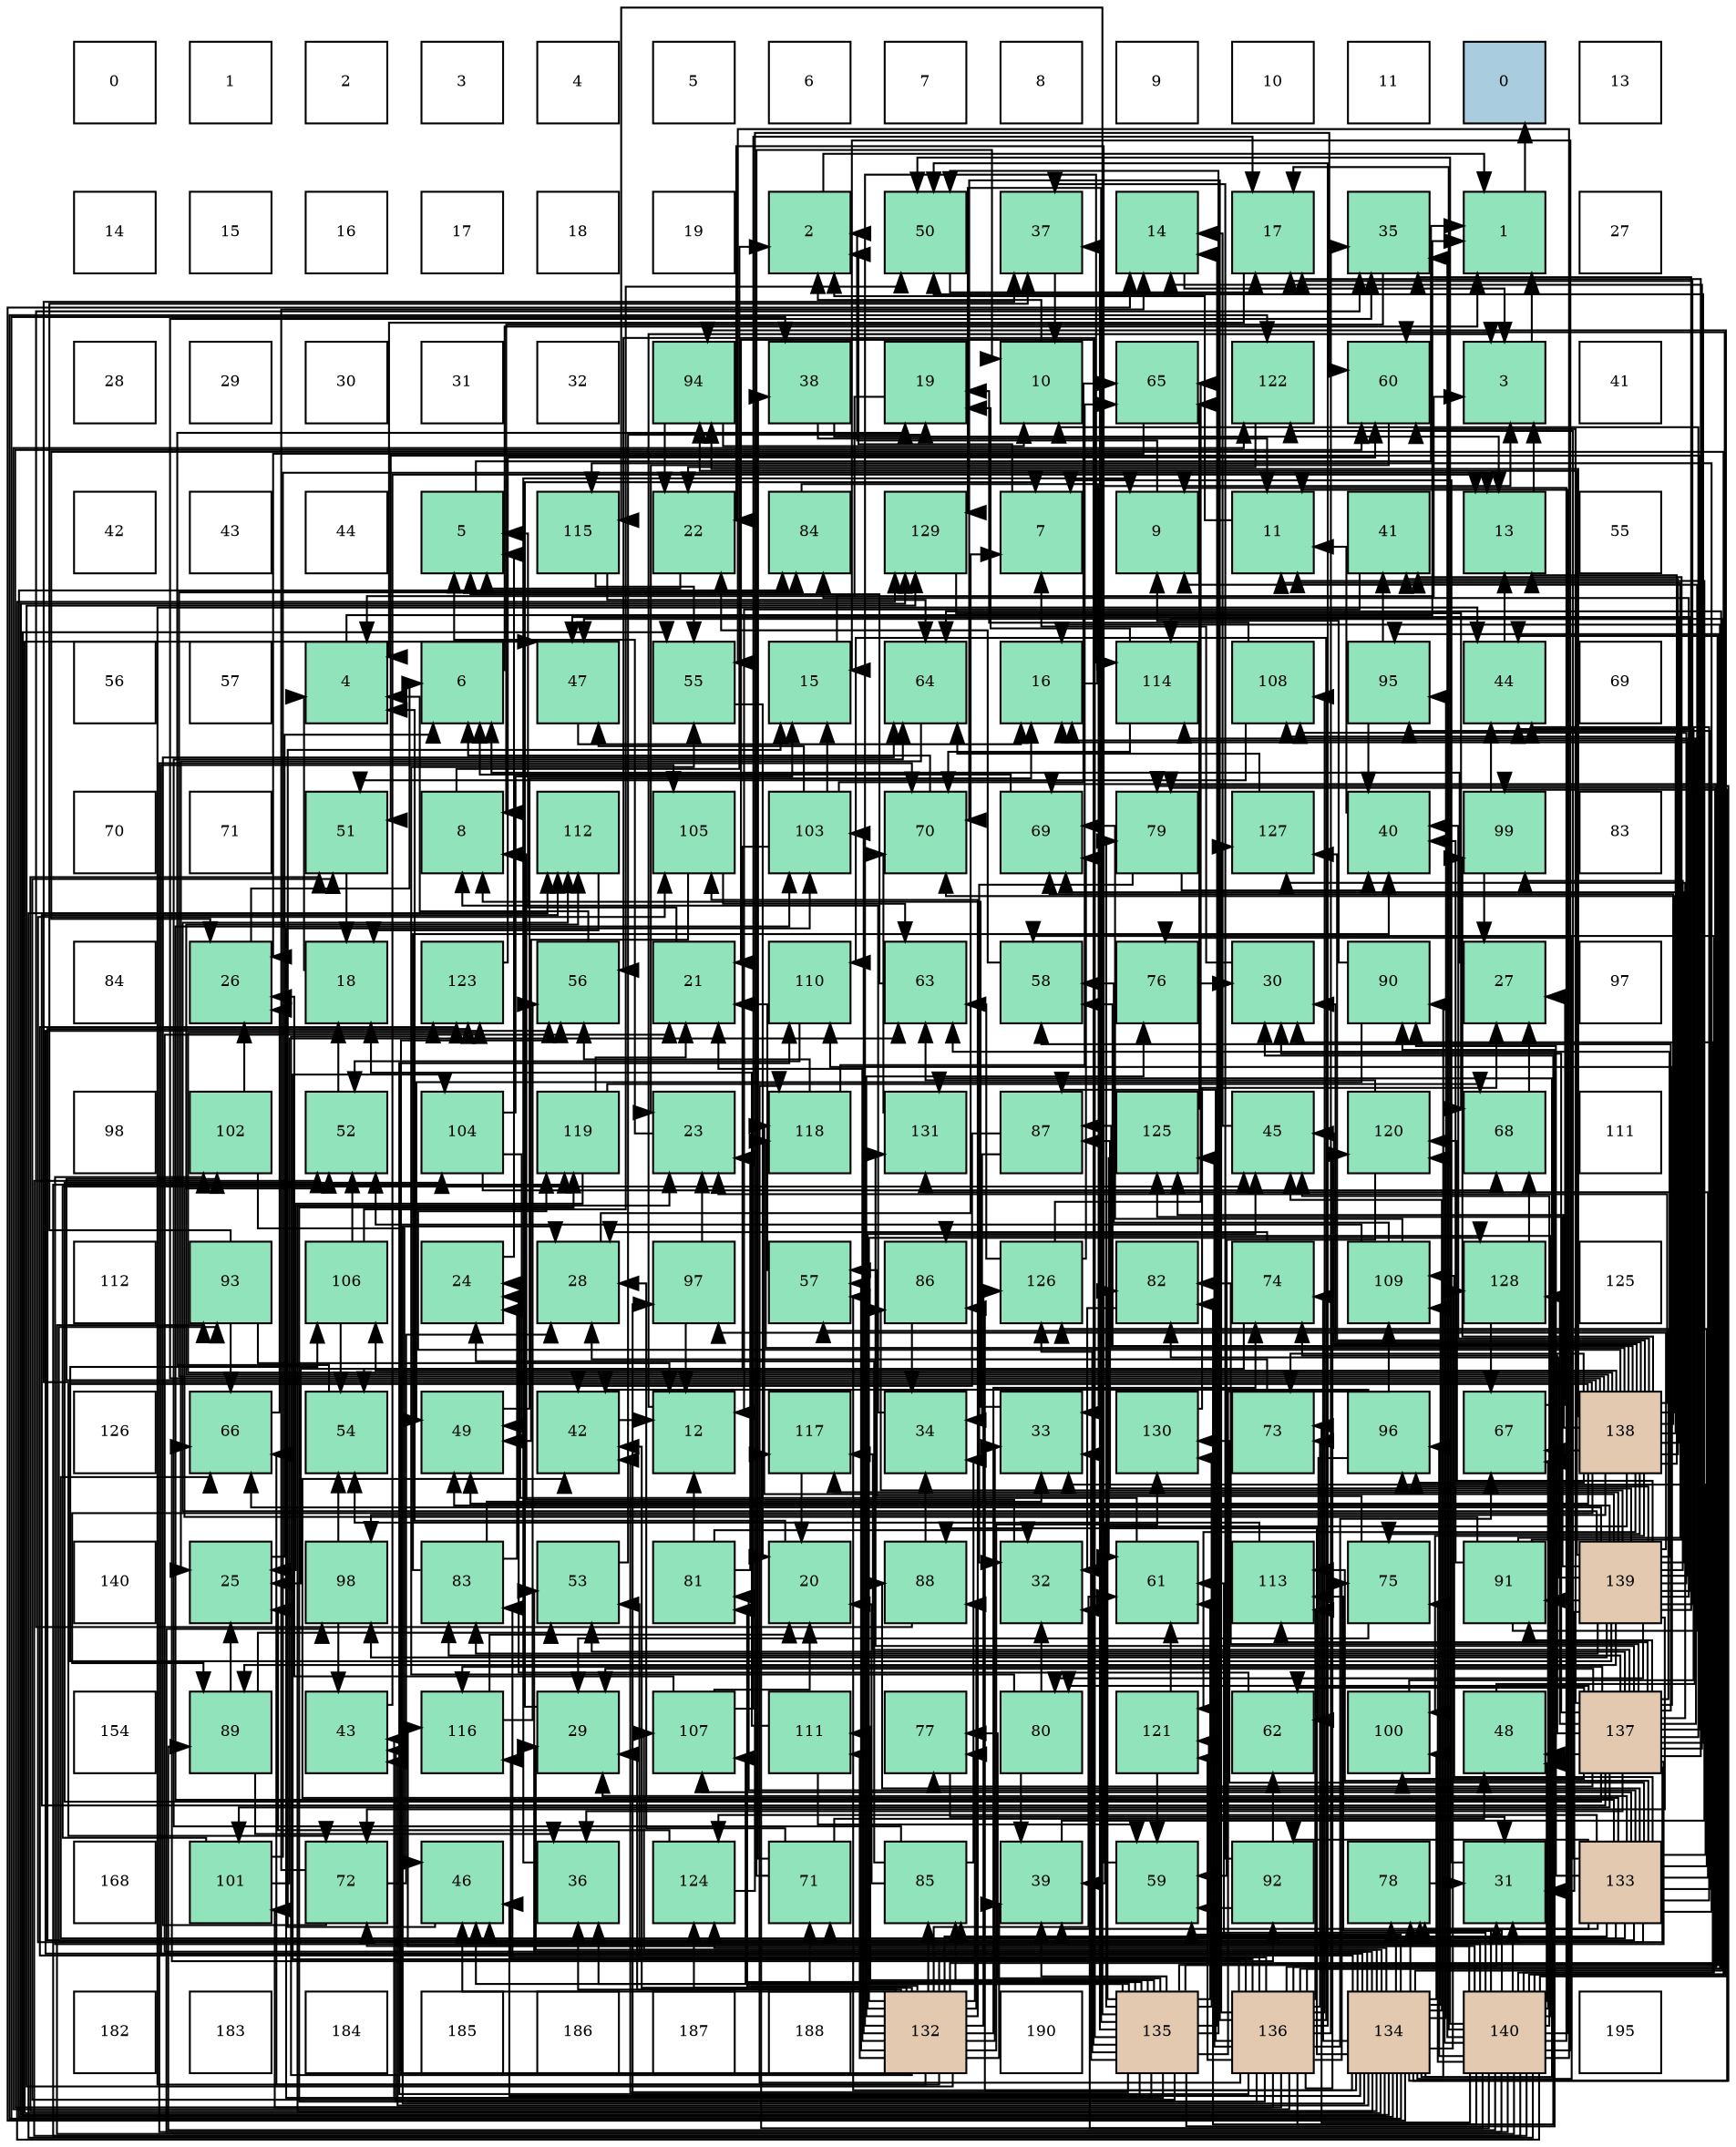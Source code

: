 digraph layout{
 rankdir=TB;
 splines=ortho;
 node [style=filled shape=square fixedsize=true width=0.6];
0[label="0", fontsize=8, fillcolor="#ffffff"];
1[label="1", fontsize=8, fillcolor="#ffffff"];
2[label="2", fontsize=8, fillcolor="#ffffff"];
3[label="3", fontsize=8, fillcolor="#ffffff"];
4[label="4", fontsize=8, fillcolor="#ffffff"];
5[label="5", fontsize=8, fillcolor="#ffffff"];
6[label="6", fontsize=8, fillcolor="#ffffff"];
7[label="7", fontsize=8, fillcolor="#ffffff"];
8[label="8", fontsize=8, fillcolor="#ffffff"];
9[label="9", fontsize=8, fillcolor="#ffffff"];
10[label="10", fontsize=8, fillcolor="#ffffff"];
11[label="11", fontsize=8, fillcolor="#ffffff"];
12[label="0", fontsize=8, fillcolor="#a9ccde"];
13[label="13", fontsize=8, fillcolor="#ffffff"];
14[label="14", fontsize=8, fillcolor="#ffffff"];
15[label="15", fontsize=8, fillcolor="#ffffff"];
16[label="16", fontsize=8, fillcolor="#ffffff"];
17[label="17", fontsize=8, fillcolor="#ffffff"];
18[label="18", fontsize=8, fillcolor="#ffffff"];
19[label="19", fontsize=8, fillcolor="#ffffff"];
20[label="2", fontsize=8, fillcolor="#91e3bb"];
21[label="50", fontsize=8, fillcolor="#91e3bb"];
22[label="37", fontsize=8, fillcolor="#91e3bb"];
23[label="14", fontsize=8, fillcolor="#91e3bb"];
24[label="17", fontsize=8, fillcolor="#91e3bb"];
25[label="35", fontsize=8, fillcolor="#91e3bb"];
26[label="1", fontsize=8, fillcolor="#91e3bb"];
27[label="27", fontsize=8, fillcolor="#ffffff"];
28[label="28", fontsize=8, fillcolor="#ffffff"];
29[label="29", fontsize=8, fillcolor="#ffffff"];
30[label="30", fontsize=8, fillcolor="#ffffff"];
31[label="31", fontsize=8, fillcolor="#ffffff"];
32[label="32", fontsize=8, fillcolor="#ffffff"];
33[label="94", fontsize=8, fillcolor="#91e3bb"];
34[label="38", fontsize=8, fillcolor="#91e3bb"];
35[label="19", fontsize=8, fillcolor="#91e3bb"];
36[label="10", fontsize=8, fillcolor="#91e3bb"];
37[label="65", fontsize=8, fillcolor="#91e3bb"];
38[label="122", fontsize=8, fillcolor="#91e3bb"];
39[label="60", fontsize=8, fillcolor="#91e3bb"];
40[label="3", fontsize=8, fillcolor="#91e3bb"];
41[label="41", fontsize=8, fillcolor="#ffffff"];
42[label="42", fontsize=8, fillcolor="#ffffff"];
43[label="43", fontsize=8, fillcolor="#ffffff"];
44[label="44", fontsize=8, fillcolor="#ffffff"];
45[label="5", fontsize=8, fillcolor="#91e3bb"];
46[label="115", fontsize=8, fillcolor="#91e3bb"];
47[label="22", fontsize=8, fillcolor="#91e3bb"];
48[label="84", fontsize=8, fillcolor="#91e3bb"];
49[label="129", fontsize=8, fillcolor="#91e3bb"];
50[label="7", fontsize=8, fillcolor="#91e3bb"];
51[label="9", fontsize=8, fillcolor="#91e3bb"];
52[label="11", fontsize=8, fillcolor="#91e3bb"];
53[label="41", fontsize=8, fillcolor="#91e3bb"];
54[label="13", fontsize=8, fillcolor="#91e3bb"];
55[label="55", fontsize=8, fillcolor="#ffffff"];
56[label="56", fontsize=8, fillcolor="#ffffff"];
57[label="57", fontsize=8, fillcolor="#ffffff"];
58[label="4", fontsize=8, fillcolor="#91e3bb"];
59[label="6", fontsize=8, fillcolor="#91e3bb"];
60[label="47", fontsize=8, fillcolor="#91e3bb"];
61[label="55", fontsize=8, fillcolor="#91e3bb"];
62[label="15", fontsize=8, fillcolor="#91e3bb"];
63[label="64", fontsize=8, fillcolor="#91e3bb"];
64[label="16", fontsize=8, fillcolor="#91e3bb"];
65[label="114", fontsize=8, fillcolor="#91e3bb"];
66[label="108", fontsize=8, fillcolor="#91e3bb"];
67[label="95", fontsize=8, fillcolor="#91e3bb"];
68[label="44", fontsize=8, fillcolor="#91e3bb"];
69[label="69", fontsize=8, fillcolor="#ffffff"];
70[label="70", fontsize=8, fillcolor="#ffffff"];
71[label="71", fontsize=8, fillcolor="#ffffff"];
72[label="51", fontsize=8, fillcolor="#91e3bb"];
73[label="8", fontsize=8, fillcolor="#91e3bb"];
74[label="112", fontsize=8, fillcolor="#91e3bb"];
75[label="105", fontsize=8, fillcolor="#91e3bb"];
76[label="103", fontsize=8, fillcolor="#91e3bb"];
77[label="70", fontsize=8, fillcolor="#91e3bb"];
78[label="69", fontsize=8, fillcolor="#91e3bb"];
79[label="79", fontsize=8, fillcolor="#91e3bb"];
80[label="127", fontsize=8, fillcolor="#91e3bb"];
81[label="40", fontsize=8, fillcolor="#91e3bb"];
82[label="99", fontsize=8, fillcolor="#91e3bb"];
83[label="83", fontsize=8, fillcolor="#ffffff"];
84[label="84", fontsize=8, fillcolor="#ffffff"];
85[label="26", fontsize=8, fillcolor="#91e3bb"];
86[label="18", fontsize=8, fillcolor="#91e3bb"];
87[label="123", fontsize=8, fillcolor="#91e3bb"];
88[label="56", fontsize=8, fillcolor="#91e3bb"];
89[label="21", fontsize=8, fillcolor="#91e3bb"];
90[label="110", fontsize=8, fillcolor="#91e3bb"];
91[label="63", fontsize=8, fillcolor="#91e3bb"];
92[label="58", fontsize=8, fillcolor="#91e3bb"];
93[label="76", fontsize=8, fillcolor="#91e3bb"];
94[label="30", fontsize=8, fillcolor="#91e3bb"];
95[label="90", fontsize=8, fillcolor="#91e3bb"];
96[label="27", fontsize=8, fillcolor="#91e3bb"];
97[label="97", fontsize=8, fillcolor="#ffffff"];
98[label="98", fontsize=8, fillcolor="#ffffff"];
99[label="102", fontsize=8, fillcolor="#91e3bb"];
100[label="52", fontsize=8, fillcolor="#91e3bb"];
101[label="104", fontsize=8, fillcolor="#91e3bb"];
102[label="119", fontsize=8, fillcolor="#91e3bb"];
103[label="23", fontsize=8, fillcolor="#91e3bb"];
104[label="118", fontsize=8, fillcolor="#91e3bb"];
105[label="131", fontsize=8, fillcolor="#91e3bb"];
106[label="87", fontsize=8, fillcolor="#91e3bb"];
107[label="125", fontsize=8, fillcolor="#91e3bb"];
108[label="45", fontsize=8, fillcolor="#91e3bb"];
109[label="120", fontsize=8, fillcolor="#91e3bb"];
110[label="68", fontsize=8, fillcolor="#91e3bb"];
111[label="111", fontsize=8, fillcolor="#ffffff"];
112[label="112", fontsize=8, fillcolor="#ffffff"];
113[label="93", fontsize=8, fillcolor="#91e3bb"];
114[label="106", fontsize=8, fillcolor="#91e3bb"];
115[label="24", fontsize=8, fillcolor="#91e3bb"];
116[label="28", fontsize=8, fillcolor="#91e3bb"];
117[label="97", fontsize=8, fillcolor="#91e3bb"];
118[label="57", fontsize=8, fillcolor="#91e3bb"];
119[label="86", fontsize=8, fillcolor="#91e3bb"];
120[label="126", fontsize=8, fillcolor="#91e3bb"];
121[label="82", fontsize=8, fillcolor="#91e3bb"];
122[label="74", fontsize=8, fillcolor="#91e3bb"];
123[label="109", fontsize=8, fillcolor="#91e3bb"];
124[label="128", fontsize=8, fillcolor="#91e3bb"];
125[label="125", fontsize=8, fillcolor="#ffffff"];
126[label="126", fontsize=8, fillcolor="#ffffff"];
127[label="66", fontsize=8, fillcolor="#91e3bb"];
128[label="54", fontsize=8, fillcolor="#91e3bb"];
129[label="49", fontsize=8, fillcolor="#91e3bb"];
130[label="42", fontsize=8, fillcolor="#91e3bb"];
131[label="12", fontsize=8, fillcolor="#91e3bb"];
132[label="117", fontsize=8, fillcolor="#91e3bb"];
133[label="34", fontsize=8, fillcolor="#91e3bb"];
134[label="33", fontsize=8, fillcolor="#91e3bb"];
135[label="130", fontsize=8, fillcolor="#91e3bb"];
136[label="73", fontsize=8, fillcolor="#91e3bb"];
137[label="96", fontsize=8, fillcolor="#91e3bb"];
138[label="67", fontsize=8, fillcolor="#91e3bb"];
139[label="138", fontsize=8, fillcolor="#e3c9af"];
140[label="140", fontsize=8, fillcolor="#ffffff"];
141[label="25", fontsize=8, fillcolor="#91e3bb"];
142[label="98", fontsize=8, fillcolor="#91e3bb"];
143[label="83", fontsize=8, fillcolor="#91e3bb"];
144[label="53", fontsize=8, fillcolor="#91e3bb"];
145[label="81", fontsize=8, fillcolor="#91e3bb"];
146[label="20", fontsize=8, fillcolor="#91e3bb"];
147[label="88", fontsize=8, fillcolor="#91e3bb"];
148[label="32", fontsize=8, fillcolor="#91e3bb"];
149[label="61", fontsize=8, fillcolor="#91e3bb"];
150[label="113", fontsize=8, fillcolor="#91e3bb"];
151[label="75", fontsize=8, fillcolor="#91e3bb"];
152[label="91", fontsize=8, fillcolor="#91e3bb"];
153[label="139", fontsize=8, fillcolor="#e3c9af"];
154[label="154", fontsize=8, fillcolor="#ffffff"];
155[label="89", fontsize=8, fillcolor="#91e3bb"];
156[label="43", fontsize=8, fillcolor="#91e3bb"];
157[label="116", fontsize=8, fillcolor="#91e3bb"];
158[label="29", fontsize=8, fillcolor="#91e3bb"];
159[label="107", fontsize=8, fillcolor="#91e3bb"];
160[label="111", fontsize=8, fillcolor="#91e3bb"];
161[label="77", fontsize=8, fillcolor="#91e3bb"];
162[label="80", fontsize=8, fillcolor="#91e3bb"];
163[label="121", fontsize=8, fillcolor="#91e3bb"];
164[label="62", fontsize=8, fillcolor="#91e3bb"];
165[label="100", fontsize=8, fillcolor="#91e3bb"];
166[label="48", fontsize=8, fillcolor="#91e3bb"];
167[label="137", fontsize=8, fillcolor="#e3c9af"];
168[label="168", fontsize=8, fillcolor="#ffffff"];
169[label="101", fontsize=8, fillcolor="#91e3bb"];
170[label="72", fontsize=8, fillcolor="#91e3bb"];
171[label="46", fontsize=8, fillcolor="#91e3bb"];
172[label="36", fontsize=8, fillcolor="#91e3bb"];
173[label="124", fontsize=8, fillcolor="#91e3bb"];
174[label="71", fontsize=8, fillcolor="#91e3bb"];
175[label="85", fontsize=8, fillcolor="#91e3bb"];
176[label="39", fontsize=8, fillcolor="#91e3bb"];
177[label="59", fontsize=8, fillcolor="#91e3bb"];
178[label="92", fontsize=8, fillcolor="#91e3bb"];
179[label="78", fontsize=8, fillcolor="#91e3bb"];
180[label="31", fontsize=8, fillcolor="#91e3bb"];
181[label="133", fontsize=8, fillcolor="#e3c9af"];
182[label="182", fontsize=8, fillcolor="#ffffff"];
183[label="183", fontsize=8, fillcolor="#ffffff"];
184[label="184", fontsize=8, fillcolor="#ffffff"];
185[label="185", fontsize=8, fillcolor="#ffffff"];
186[label="186", fontsize=8, fillcolor="#ffffff"];
187[label="187", fontsize=8, fillcolor="#ffffff"];
188[label="188", fontsize=8, fillcolor="#ffffff"];
189[label="132", fontsize=8, fillcolor="#e3c9af"];
190[label="190", fontsize=8, fillcolor="#ffffff"];
191[label="135", fontsize=8, fillcolor="#e3c9af"];
192[label="136", fontsize=8, fillcolor="#e3c9af"];
193[label="134", fontsize=8, fillcolor="#e3c9af"];
194[label="140", fontsize=8, fillcolor="#e3c9af"];
195[label="195", fontsize=8, fillcolor="#ffffff"];
edge [constraint=false, style=vis];26 -> 12;
20 -> 26;
40 -> 26;
58 -> 26;
45 -> 26;
59 -> 26;
50 -> 20;
73 -> 20;
51 -> 20;
36 -> 20;
52 -> 20;
131 -> 40;
54 -> 40;
23 -> 40;
62 -> 40;
64 -> 40;
24 -> 58;
86 -> 58;
35 -> 58;
146 -> 58;
89 -> 45;
47 -> 45;
103 -> 45;
115 -> 45;
141 -> 59;
85 -> 59;
96 -> 59;
116 -> 50;
158 -> 50;
94 -> 50;
180 -> 50;
148 -> 73;
134 -> 73;
133 -> 73;
25 -> 73;
172 -> 51;
22 -> 36;
34 -> 52;
34 -> 54;
176 -> 52;
81 -> 52;
53 -> 131;
130 -> 131;
156 -> 54;
68 -> 54;
108 -> 23;
171 -> 62;
60 -> 64;
166 -> 64;
129 -> 64;
21 -> 24;
72 -> 86;
100 -> 86;
144 -> 35;
128 -> 35;
61 -> 146;
88 -> 58;
118 -> 89;
92 -> 47;
177 -> 47;
39 -> 103;
149 -> 115;
164 -> 115;
91 -> 45;
63 -> 141;
37 -> 85;
127 -> 85;
138 -> 96;
110 -> 96;
78 -> 59;
77 -> 59;
174 -> 36;
174 -> 116;
174 -> 34;
174 -> 166;
170 -> 23;
170 -> 116;
170 -> 63;
136 -> 116;
122 -> 141;
122 -> 116;
151 -> 158;
151 -> 118;
93 -> 94;
161 -> 180;
179 -> 180;
79 -> 148;
79 -> 81;
162 -> 148;
162 -> 176;
162 -> 61;
145 -> 131;
145 -> 103;
145 -> 148;
121 -> 148;
143 -> 115;
143 -> 134;
143 -> 81;
48 -> 134;
175 -> 146;
175 -> 115;
175 -> 133;
175 -> 63;
119 -> 133;
106 -> 133;
106 -> 130;
147 -> 133;
147 -> 25;
155 -> 141;
155 -> 172;
155 -> 144;
95 -> 51;
95 -> 129;
152 -> 51;
152 -> 52;
152 -> 81;
152 -> 53;
152 -> 100;
178 -> 22;
178 -> 177;
178 -> 164;
113 -> 131;
113 -> 22;
113 -> 127;
33 -> 36;
33 -> 47;
67 -> 81;
67 -> 53;
137 -> 130;
137 -> 164;
117 -> 131;
117 -> 103;
142 -> 156;
142 -> 128;
82 -> 96;
82 -> 68;
165 -> 68;
169 -> 54;
169 -> 108;
169 -> 91;
99 -> 85;
99 -> 171;
76 -> 62;
76 -> 60;
76 -> 128;
76 -> 37;
101 -> 62;
101 -> 129;
101 -> 110;
75 -> 129;
75 -> 91;
114 -> 21;
114 -> 100;
114 -> 128;
159 -> 24;
159 -> 146;
159 -> 85;
66 -> 35;
66 -> 72;
123 -> 100;
123 -> 92;
123 -> 78;
90 -> 100;
160 -> 86;
160 -> 177;
74 -> 86;
150 -> 128;
65 -> 35;
65 -> 77;
46 -> 61;
46 -> 63;
157 -> 146;
157 -> 88;
132 -> 146;
104 -> 88;
104 -> 37;
102 -> 89;
102 -> 141;
102 -> 110;
109 -> 177;
109 -> 91;
163 -> 177;
163 -> 149;
38 -> 47;
87 -> 39;
173 -> 141;
173 -> 39;
107 -> 149;
107 -> 37;
120 -> 91;
120 -> 37;
120 -> 78;
80 -> 63;
124 -> 138;
124 -> 110;
49 -> 110;
135 -> 96;
105 -> 77;
189 -> 89;
189 -> 158;
189 -> 134;
189 -> 172;
189 -> 176;
189 -> 130;
189 -> 68;
189 -> 108;
189 -> 171;
189 -> 88;
189 -> 118;
189 -> 149;
189 -> 127;
189 -> 122;
189 -> 93;
189 -> 161;
189 -> 179;
189 -> 79;
189 -> 145;
189 -> 175;
189 -> 147;
189 -> 178;
189 -> 76;
189 -> 75;
189 -> 160;
189 -> 65;
189 -> 87;
189 -> 173;
189 -> 120;
189 -> 124;
189 -> 49;
189 -> 135;
181 -> 158;
181 -> 134;
181 -> 176;
181 -> 130;
181 -> 68;
181 -> 127;
181 -> 174;
181 -> 179;
181 -> 145;
181 -> 175;
181 -> 147;
181 -> 95;
181 -> 178;
181 -> 67;
181 -> 76;
181 -> 75;
181 -> 159;
181 -> 123;
181 -> 150;
181 -> 46;
181 -> 38;
181 -> 87;
181 -> 173;
181 -> 120;
181 -> 135;
181 -> 105;
193 -> 23;
193 -> 89;
193 -> 103;
193 -> 116;
193 -> 158;
193 -> 34;
193 -> 156;
193 -> 108;
193 -> 171;
193 -> 60;
193 -> 72;
193 -> 144;
193 -> 61;
193 -> 88;
193 -> 118;
193 -> 177;
193 -> 149;
193 -> 122;
193 -> 93;
193 -> 179;
193 -> 79;
193 -> 48;
193 -> 119;
193 -> 147;
193 -> 95;
193 -> 67;
193 -> 82;
193 -> 165;
193 -> 75;
193 -> 159;
193 -> 123;
193 -> 65;
193 -> 38;
193 -> 87;
193 -> 173;
193 -> 124;
193 -> 49;
193 -> 105;
191 -> 23;
191 -> 89;
191 -> 134;
191 -> 172;
191 -> 22;
191 -> 176;
191 -> 130;
191 -> 156;
191 -> 68;
191 -> 171;
191 -> 21;
191 -> 72;
191 -> 88;
191 -> 149;
191 -> 174;
191 -> 161;
191 -> 79;
191 -> 121;
191 -> 175;
191 -> 95;
191 -> 67;
191 -> 76;
191 -> 159;
191 -> 123;
191 -> 90;
191 -> 160;
191 -> 46;
191 -> 120;
191 -> 49;
191 -> 135;
192 -> 64;
192 -> 94;
192 -> 180;
192 -> 25;
192 -> 156;
192 -> 21;
192 -> 144;
192 -> 39;
192 -> 63;
192 -> 127;
192 -> 138;
192 -> 78;
192 -> 77;
192 -> 136;
192 -> 151;
192 -> 143;
192 -> 106;
192 -> 117;
192 -> 169;
192 -> 101;
192 -> 66;
192 -> 90;
192 -> 150;
192 -> 157;
192 -> 104;
192 -> 102;
192 -> 109;
192 -> 163;
192 -> 38;
192 -> 107;
192 -> 80;
167 -> 36;
167 -> 23;
167 -> 24;
167 -> 158;
167 -> 94;
167 -> 172;
167 -> 166;
167 -> 21;
167 -> 72;
167 -> 144;
167 -> 118;
167 -> 92;
167 -> 39;
167 -> 164;
167 -> 122;
167 -> 161;
167 -> 162;
167 -> 121;
167 -> 143;
167 -> 152;
167 -> 113;
167 -> 165;
167 -> 169;
167 -> 99;
167 -> 101;
167 -> 90;
167 -> 74;
167 -> 150;
167 -> 65;
167 -> 157;
167 -> 132;
167 -> 80;
167 -> 124;
167 -> 105;
139 -> 54;
139 -> 103;
139 -> 94;
139 -> 25;
139 -> 22;
139 -> 176;
139 -> 81;
139 -> 53;
139 -> 108;
139 -> 60;
139 -> 129;
139 -> 92;
139 -> 138;
139 -> 78;
139 -> 77;
139 -> 170;
139 -> 136;
139 -> 151;
139 -> 48;
139 -> 106;
139 -> 155;
139 -> 33;
139 -> 137;
139 -> 142;
139 -> 82;
139 -> 165;
139 -> 99;
139 -> 114;
139 -> 66;
139 -> 74;
139 -> 104;
139 -> 102;
139 -> 163;
139 -> 87;
139 -> 107;
139 -> 80;
153 -> 64;
153 -> 24;
153 -> 180;
153 -> 25;
153 -> 60;
153 -> 129;
153 -> 91;
153 -> 127;
153 -> 78;
153 -> 170;
153 -> 162;
153 -> 121;
153 -> 143;
153 -> 48;
153 -> 119;
153 -> 106;
153 -> 155;
153 -> 152;
153 -> 33;
153 -> 137;
153 -> 117;
153 -> 142;
153 -> 82;
153 -> 114;
153 -> 66;
153 -> 74;
153 -> 132;
153 -> 104;
153 -> 109;
153 -> 107;
194 -> 51;
194 -> 52;
194 -> 62;
194 -> 24;
194 -> 85;
194 -> 94;
194 -> 180;
194 -> 148;
194 -> 25;
194 -> 108;
194 -> 171;
194 -> 166;
194 -> 21;
194 -> 100;
194 -> 61;
194 -> 92;
194 -> 39;
194 -> 138;
194 -> 77;
194 -> 170;
194 -> 136;
194 -> 151;
194 -> 179;
194 -> 121;
194 -> 119;
194 -> 155;
194 -> 113;
194 -> 33;
194 -> 137;
194 -> 142;
194 -> 74;
194 -> 150;
194 -> 157;
194 -> 132;
194 -> 102;
194 -> 109;
194 -> 163;
194 -> 49;
edge [constraint=true, style=invis];
0 -> 14 -> 28 -> 42 -> 56 -> 70 -> 84 -> 98 -> 112 -> 126 -> 140 -> 154 -> 168 -> 182;
1 -> 15 -> 29 -> 43 -> 57 -> 71 -> 85 -> 99 -> 113 -> 127 -> 141 -> 155 -> 169 -> 183;
2 -> 16 -> 30 -> 44 -> 58 -> 72 -> 86 -> 100 -> 114 -> 128 -> 142 -> 156 -> 170 -> 184;
3 -> 17 -> 31 -> 45 -> 59 -> 73 -> 87 -> 101 -> 115 -> 129 -> 143 -> 157 -> 171 -> 185;
4 -> 18 -> 32 -> 46 -> 60 -> 74 -> 88 -> 102 -> 116 -> 130 -> 144 -> 158 -> 172 -> 186;
5 -> 19 -> 33 -> 47 -> 61 -> 75 -> 89 -> 103 -> 117 -> 131 -> 145 -> 159 -> 173 -> 187;
6 -> 20 -> 34 -> 48 -> 62 -> 76 -> 90 -> 104 -> 118 -> 132 -> 146 -> 160 -> 174 -> 188;
7 -> 21 -> 35 -> 49 -> 63 -> 77 -> 91 -> 105 -> 119 -> 133 -> 147 -> 161 -> 175 -> 189;
8 -> 22 -> 36 -> 50 -> 64 -> 78 -> 92 -> 106 -> 120 -> 134 -> 148 -> 162 -> 176 -> 190;
9 -> 23 -> 37 -> 51 -> 65 -> 79 -> 93 -> 107 -> 121 -> 135 -> 149 -> 163 -> 177 -> 191;
10 -> 24 -> 38 -> 52 -> 66 -> 80 -> 94 -> 108 -> 122 -> 136 -> 150 -> 164 -> 178 -> 192;
11 -> 25 -> 39 -> 53 -> 67 -> 81 -> 95 -> 109 -> 123 -> 137 -> 151 -> 165 -> 179 -> 193;
12 -> 26 -> 40 -> 54 -> 68 -> 82 -> 96 -> 110 -> 124 -> 138 -> 152 -> 166 -> 180 -> 194;
13 -> 27 -> 41 -> 55 -> 69 -> 83 -> 97 -> 111 -> 125 -> 139 -> 153 -> 167 -> 181 -> 195;
rank = same {0 -> 1 -> 2 -> 3 -> 4 -> 5 -> 6 -> 7 -> 8 -> 9 -> 10 -> 11 -> 12 -> 13};
rank = same {14 -> 15 -> 16 -> 17 -> 18 -> 19 -> 20 -> 21 -> 22 -> 23 -> 24 -> 25 -> 26 -> 27};
rank = same {28 -> 29 -> 30 -> 31 -> 32 -> 33 -> 34 -> 35 -> 36 -> 37 -> 38 -> 39 -> 40 -> 41};
rank = same {42 -> 43 -> 44 -> 45 -> 46 -> 47 -> 48 -> 49 -> 50 -> 51 -> 52 -> 53 -> 54 -> 55};
rank = same {56 -> 57 -> 58 -> 59 -> 60 -> 61 -> 62 -> 63 -> 64 -> 65 -> 66 -> 67 -> 68 -> 69};
rank = same {70 -> 71 -> 72 -> 73 -> 74 -> 75 -> 76 -> 77 -> 78 -> 79 -> 80 -> 81 -> 82 -> 83};
rank = same {84 -> 85 -> 86 -> 87 -> 88 -> 89 -> 90 -> 91 -> 92 -> 93 -> 94 -> 95 -> 96 -> 97};
rank = same {98 -> 99 -> 100 -> 101 -> 102 -> 103 -> 104 -> 105 -> 106 -> 107 -> 108 -> 109 -> 110 -> 111};
rank = same {112 -> 113 -> 114 -> 115 -> 116 -> 117 -> 118 -> 119 -> 120 -> 121 -> 122 -> 123 -> 124 -> 125};
rank = same {126 -> 127 -> 128 -> 129 -> 130 -> 131 -> 132 -> 133 -> 134 -> 135 -> 136 -> 137 -> 138 -> 139};
rank = same {140 -> 141 -> 142 -> 143 -> 144 -> 145 -> 146 -> 147 -> 148 -> 149 -> 150 -> 151 -> 152 -> 153};
rank = same {154 -> 155 -> 156 -> 157 -> 158 -> 159 -> 160 -> 161 -> 162 -> 163 -> 164 -> 165 -> 166 -> 167};
rank = same {168 -> 169 -> 170 -> 171 -> 172 -> 173 -> 174 -> 175 -> 176 -> 177 -> 178 -> 179 -> 180 -> 181};
rank = same {182 -> 183 -> 184 -> 185 -> 186 -> 187 -> 188 -> 189 -> 190 -> 191 -> 192 -> 193 -> 194 -> 195};
}